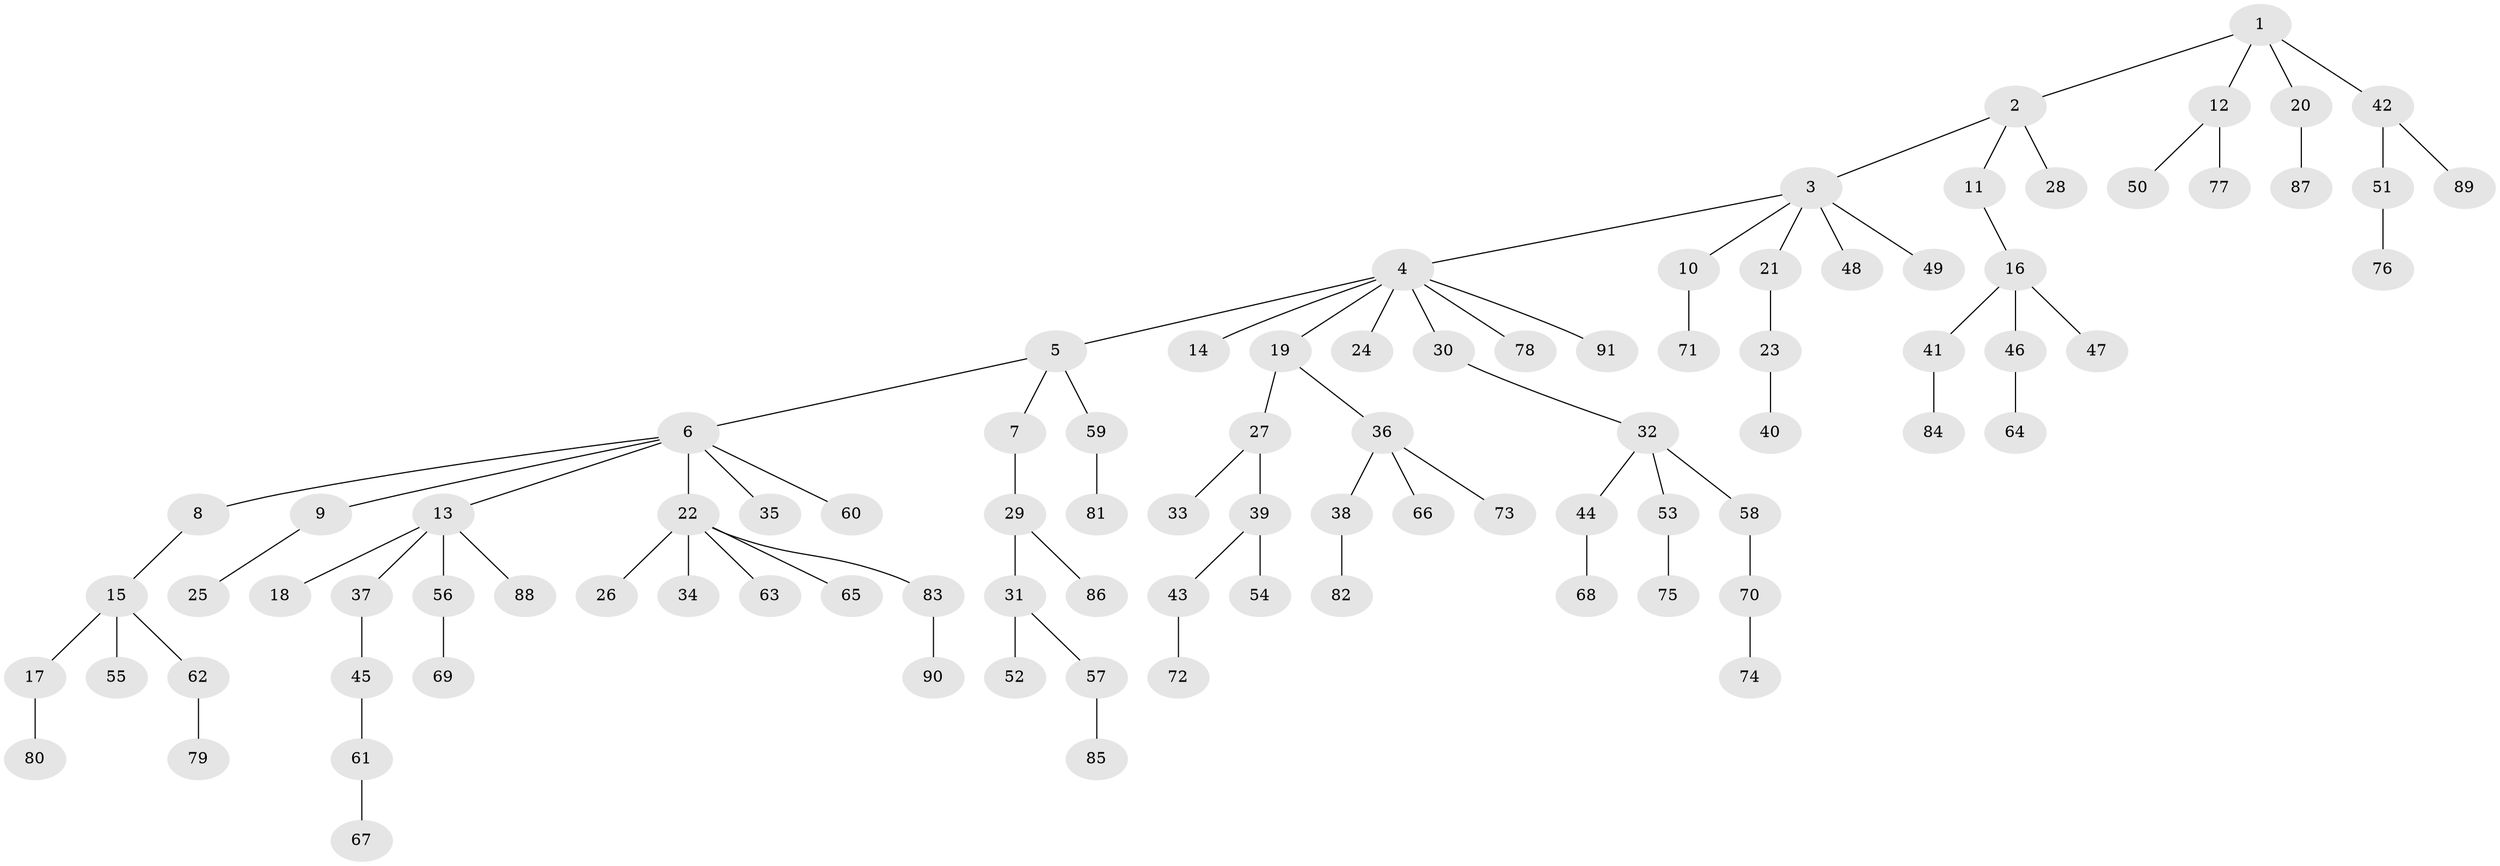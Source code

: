 // coarse degree distribution, {5: 0.015873015873015872, 3: 0.06349206349206349, 6: 0.015873015873015872, 7: 0.015873015873015872, 4: 0.09523809523809523, 11: 0.015873015873015872, 2: 0.15873015873015872, 1: 0.6190476190476191}
// Generated by graph-tools (version 1.1) at 2025/42/03/06/25 10:42:06]
// undirected, 91 vertices, 90 edges
graph export_dot {
graph [start="1"]
  node [color=gray90,style=filled];
  1;
  2;
  3;
  4;
  5;
  6;
  7;
  8;
  9;
  10;
  11;
  12;
  13;
  14;
  15;
  16;
  17;
  18;
  19;
  20;
  21;
  22;
  23;
  24;
  25;
  26;
  27;
  28;
  29;
  30;
  31;
  32;
  33;
  34;
  35;
  36;
  37;
  38;
  39;
  40;
  41;
  42;
  43;
  44;
  45;
  46;
  47;
  48;
  49;
  50;
  51;
  52;
  53;
  54;
  55;
  56;
  57;
  58;
  59;
  60;
  61;
  62;
  63;
  64;
  65;
  66;
  67;
  68;
  69;
  70;
  71;
  72;
  73;
  74;
  75;
  76;
  77;
  78;
  79;
  80;
  81;
  82;
  83;
  84;
  85;
  86;
  87;
  88;
  89;
  90;
  91;
  1 -- 2;
  1 -- 12;
  1 -- 20;
  1 -- 42;
  2 -- 3;
  2 -- 11;
  2 -- 28;
  3 -- 4;
  3 -- 10;
  3 -- 21;
  3 -- 48;
  3 -- 49;
  4 -- 5;
  4 -- 14;
  4 -- 19;
  4 -- 24;
  4 -- 30;
  4 -- 78;
  4 -- 91;
  5 -- 6;
  5 -- 7;
  5 -- 59;
  6 -- 8;
  6 -- 9;
  6 -- 13;
  6 -- 22;
  6 -- 35;
  6 -- 60;
  7 -- 29;
  8 -- 15;
  9 -- 25;
  10 -- 71;
  11 -- 16;
  12 -- 50;
  12 -- 77;
  13 -- 18;
  13 -- 37;
  13 -- 56;
  13 -- 88;
  15 -- 17;
  15 -- 55;
  15 -- 62;
  16 -- 41;
  16 -- 46;
  16 -- 47;
  17 -- 80;
  19 -- 27;
  19 -- 36;
  20 -- 87;
  21 -- 23;
  22 -- 26;
  22 -- 34;
  22 -- 63;
  22 -- 65;
  22 -- 83;
  23 -- 40;
  27 -- 33;
  27 -- 39;
  29 -- 31;
  29 -- 86;
  30 -- 32;
  31 -- 52;
  31 -- 57;
  32 -- 44;
  32 -- 53;
  32 -- 58;
  36 -- 38;
  36 -- 66;
  36 -- 73;
  37 -- 45;
  38 -- 82;
  39 -- 43;
  39 -- 54;
  41 -- 84;
  42 -- 51;
  42 -- 89;
  43 -- 72;
  44 -- 68;
  45 -- 61;
  46 -- 64;
  51 -- 76;
  53 -- 75;
  56 -- 69;
  57 -- 85;
  58 -- 70;
  59 -- 81;
  61 -- 67;
  62 -- 79;
  70 -- 74;
  83 -- 90;
}
